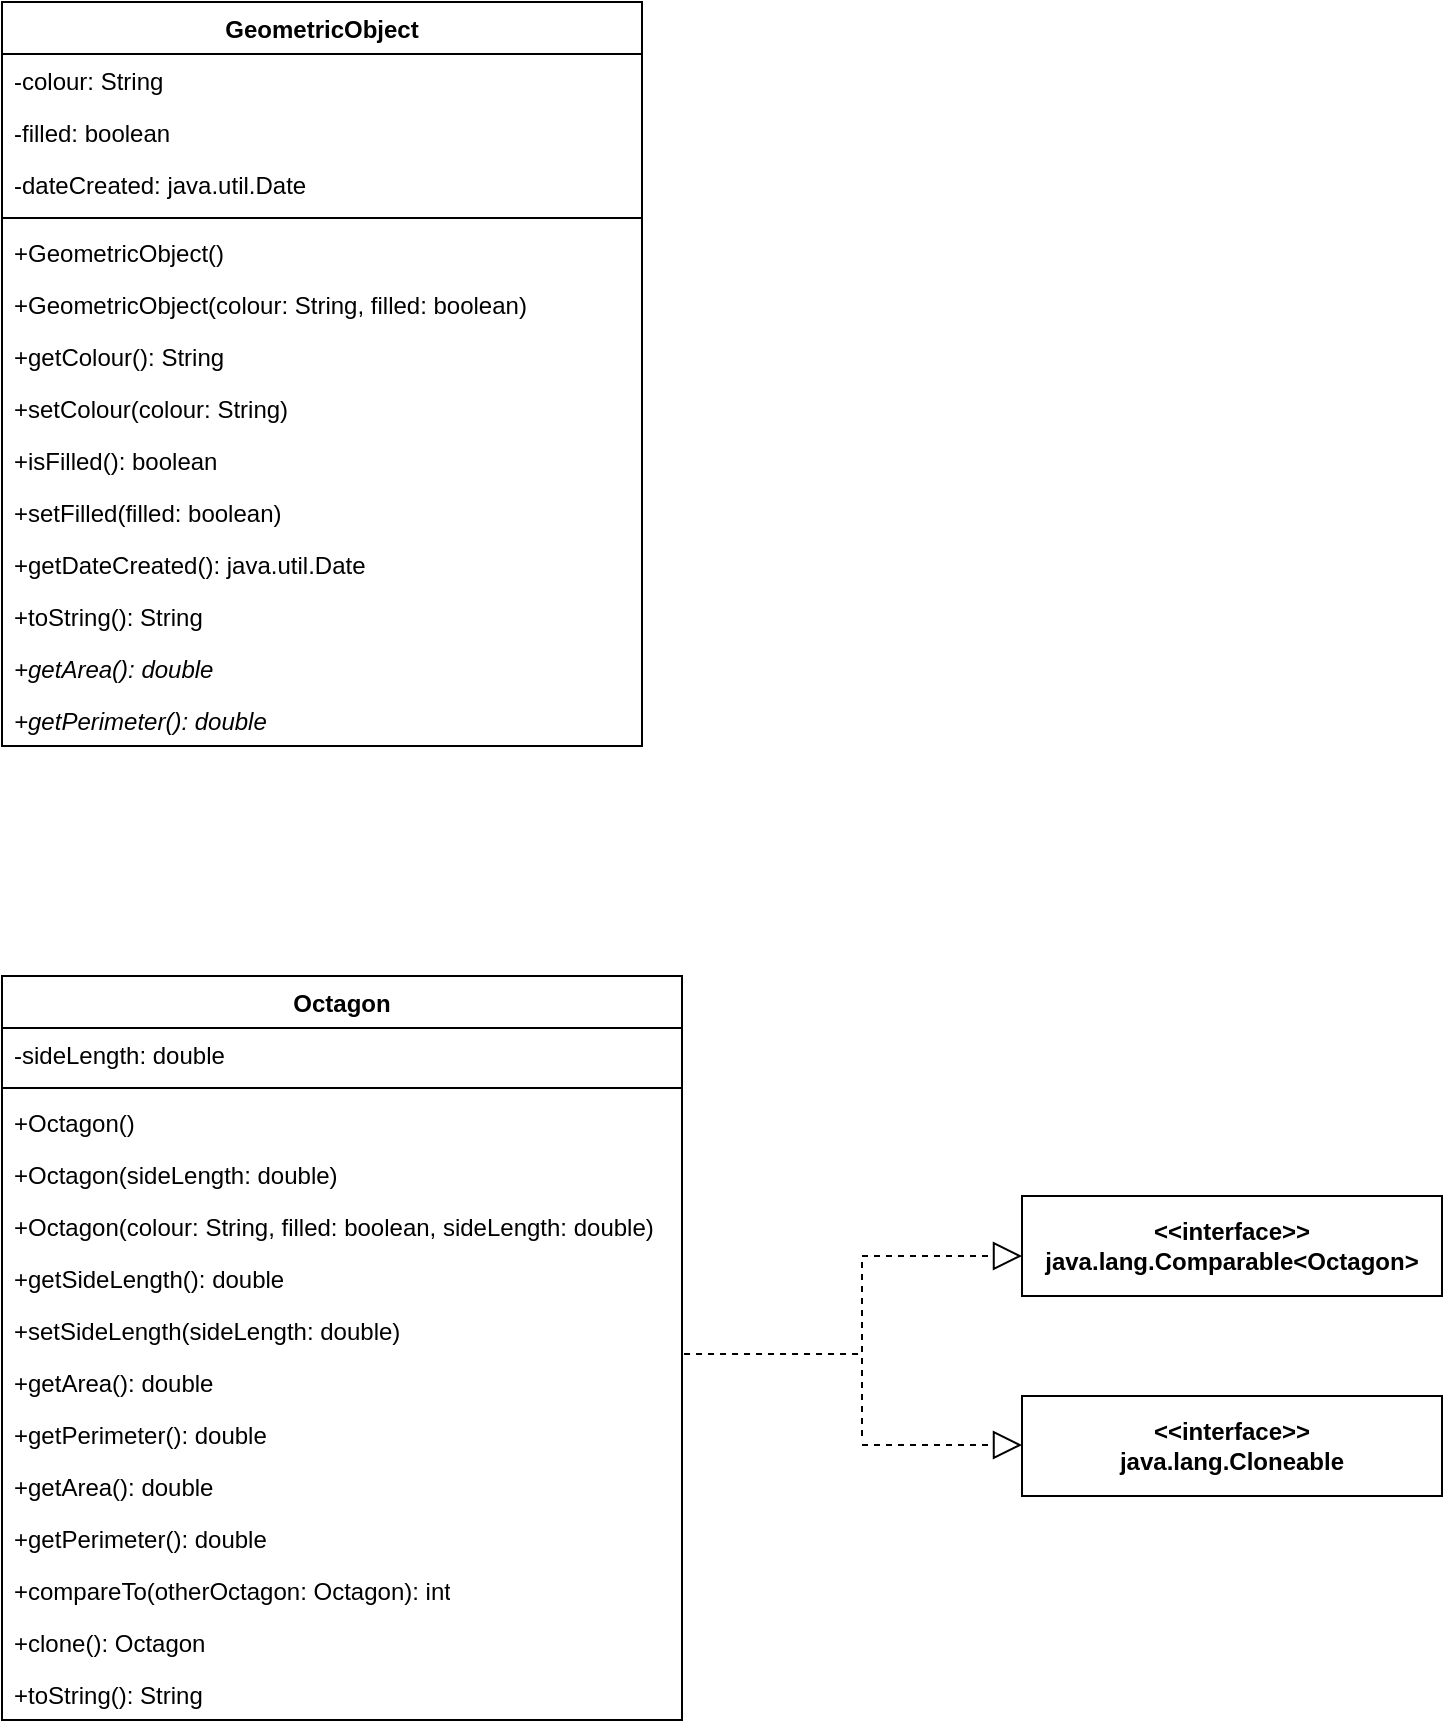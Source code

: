 <mxfile version="21.7.2" type="github">
  <diagram id="C5RBs43oDa-KdzZeNtuy" name="Page-1">
    <mxGraphModel dx="1032" dy="1129" grid="1" gridSize="10" guides="1" tooltips="1" connect="1" arrows="1" fold="1" page="1" pageScale="1" pageWidth="827" pageHeight="1169" math="0" shadow="0">
      <root>
        <mxCell id="WIyWlLk6GJQsqaUBKTNV-0" />
        <mxCell id="WIyWlLk6GJQsqaUBKTNV-1" parent="WIyWlLk6GJQsqaUBKTNV-0" />
        <mxCell id="8MyT-QM6v6EzXiuJnhRN-0" value="GeometricObject" style="swimlane;fontStyle=1;align=center;verticalAlign=top;childLayout=stackLayout;horizontal=1;startSize=26;horizontalStack=0;resizeParent=1;resizeParentMax=0;resizeLast=0;collapsible=1;marginBottom=0;whiteSpace=wrap;html=1;" vertex="1" parent="WIyWlLk6GJQsqaUBKTNV-1">
          <mxGeometry x="60" y="213" width="320" height="372" as="geometry" />
        </mxCell>
        <mxCell id="8MyT-QM6v6EzXiuJnhRN-1" value="-colour: String" style="text;strokeColor=none;fillColor=none;align=left;verticalAlign=top;spacingLeft=4;spacingRight=4;overflow=hidden;rotatable=0;points=[[0,0.5],[1,0.5]];portConstraint=eastwest;whiteSpace=wrap;html=1;" vertex="1" parent="8MyT-QM6v6EzXiuJnhRN-0">
          <mxGeometry y="26" width="320" height="26" as="geometry" />
        </mxCell>
        <mxCell id="8MyT-QM6v6EzXiuJnhRN-4" value="-filled: boolean" style="text;strokeColor=none;fillColor=none;align=left;verticalAlign=top;spacingLeft=4;spacingRight=4;overflow=hidden;rotatable=0;points=[[0,0.5],[1,0.5]];portConstraint=eastwest;whiteSpace=wrap;html=1;" vertex="1" parent="8MyT-QM6v6EzXiuJnhRN-0">
          <mxGeometry y="52" width="320" height="26" as="geometry" />
        </mxCell>
        <mxCell id="8MyT-QM6v6EzXiuJnhRN-6" value="-dateCreated: java.util.Date" style="text;strokeColor=none;fillColor=none;align=left;verticalAlign=top;spacingLeft=4;spacingRight=4;overflow=hidden;rotatable=0;points=[[0,0.5],[1,0.5]];portConstraint=eastwest;whiteSpace=wrap;html=1;" vertex="1" parent="8MyT-QM6v6EzXiuJnhRN-0">
          <mxGeometry y="78" width="320" height="26" as="geometry" />
        </mxCell>
        <mxCell id="8MyT-QM6v6EzXiuJnhRN-2" value="" style="line;strokeWidth=1;fillColor=none;align=left;verticalAlign=middle;spacingTop=-1;spacingLeft=3;spacingRight=3;rotatable=0;labelPosition=right;points=[];portConstraint=eastwest;strokeColor=inherit;" vertex="1" parent="8MyT-QM6v6EzXiuJnhRN-0">
          <mxGeometry y="104" width="320" height="8" as="geometry" />
        </mxCell>
        <mxCell id="8MyT-QM6v6EzXiuJnhRN-3" value="+GeometricObject()" style="text;strokeColor=none;fillColor=none;align=left;verticalAlign=top;spacingLeft=4;spacingRight=4;overflow=hidden;rotatable=0;points=[[0,0.5],[1,0.5]];portConstraint=eastwest;whiteSpace=wrap;html=1;" vertex="1" parent="8MyT-QM6v6EzXiuJnhRN-0">
          <mxGeometry y="112" width="320" height="26" as="geometry" />
        </mxCell>
        <mxCell id="8MyT-QM6v6EzXiuJnhRN-7" value="+GeometricObject(colour: String, filled: boolean)" style="text;strokeColor=none;fillColor=none;align=left;verticalAlign=top;spacingLeft=4;spacingRight=4;overflow=hidden;rotatable=0;points=[[0,0.5],[1,0.5]];portConstraint=eastwest;whiteSpace=wrap;html=1;" vertex="1" parent="8MyT-QM6v6EzXiuJnhRN-0">
          <mxGeometry y="138" width="320" height="26" as="geometry" />
        </mxCell>
        <mxCell id="8MyT-QM6v6EzXiuJnhRN-15" value="+getColour(): String" style="text;strokeColor=none;fillColor=none;align=left;verticalAlign=top;spacingLeft=4;spacingRight=4;overflow=hidden;rotatable=0;points=[[0,0.5],[1,0.5]];portConstraint=eastwest;whiteSpace=wrap;html=1;" vertex="1" parent="8MyT-QM6v6EzXiuJnhRN-0">
          <mxGeometry y="164" width="320" height="26" as="geometry" />
        </mxCell>
        <mxCell id="8MyT-QM6v6EzXiuJnhRN-16" value="+setColour(colour: String)" style="text;strokeColor=none;fillColor=none;align=left;verticalAlign=top;spacingLeft=4;spacingRight=4;overflow=hidden;rotatable=0;points=[[0,0.5],[1,0.5]];portConstraint=eastwest;whiteSpace=wrap;html=1;" vertex="1" parent="8MyT-QM6v6EzXiuJnhRN-0">
          <mxGeometry y="190" width="320" height="26" as="geometry" />
        </mxCell>
        <mxCell id="8MyT-QM6v6EzXiuJnhRN-17" value="+isFilled(): boolean" style="text;strokeColor=none;fillColor=none;align=left;verticalAlign=top;spacingLeft=4;spacingRight=4;overflow=hidden;rotatable=0;points=[[0,0.5],[1,0.5]];portConstraint=eastwest;whiteSpace=wrap;html=1;" vertex="1" parent="8MyT-QM6v6EzXiuJnhRN-0">
          <mxGeometry y="216" width="320" height="26" as="geometry" />
        </mxCell>
        <mxCell id="8MyT-QM6v6EzXiuJnhRN-18" value="+setFilled(filled: boolean)" style="text;strokeColor=none;fillColor=none;align=left;verticalAlign=top;spacingLeft=4;spacingRight=4;overflow=hidden;rotatable=0;points=[[0,0.5],[1,0.5]];portConstraint=eastwest;whiteSpace=wrap;html=1;" vertex="1" parent="8MyT-QM6v6EzXiuJnhRN-0">
          <mxGeometry y="242" width="320" height="26" as="geometry" />
        </mxCell>
        <mxCell id="8MyT-QM6v6EzXiuJnhRN-19" value="+getDateCreated(): java.util.Date" style="text;strokeColor=none;fillColor=none;align=left;verticalAlign=top;spacingLeft=4;spacingRight=4;overflow=hidden;rotatable=0;points=[[0,0.5],[1,0.5]];portConstraint=eastwest;whiteSpace=wrap;html=1;" vertex="1" parent="8MyT-QM6v6EzXiuJnhRN-0">
          <mxGeometry y="268" width="320" height="26" as="geometry" />
        </mxCell>
        <mxCell id="8MyT-QM6v6EzXiuJnhRN-20" value="+toString(): String" style="text;strokeColor=none;fillColor=none;align=left;verticalAlign=top;spacingLeft=4;spacingRight=4;overflow=hidden;rotatable=0;points=[[0,0.5],[1,0.5]];portConstraint=eastwest;whiteSpace=wrap;html=1;" vertex="1" parent="8MyT-QM6v6EzXiuJnhRN-0">
          <mxGeometry y="294" width="320" height="26" as="geometry" />
        </mxCell>
        <mxCell id="8MyT-QM6v6EzXiuJnhRN-21" value="+getArea(): double" style="text;strokeColor=none;fillColor=none;align=left;verticalAlign=top;spacingLeft=4;spacingRight=4;overflow=hidden;rotatable=0;points=[[0,0.5],[1,0.5]];portConstraint=eastwest;whiteSpace=wrap;html=1;fontStyle=2" vertex="1" parent="8MyT-QM6v6EzXiuJnhRN-0">
          <mxGeometry y="320" width="320" height="26" as="geometry" />
        </mxCell>
        <mxCell id="8MyT-QM6v6EzXiuJnhRN-22" value="+getPerimeter(): double" style="text;strokeColor=none;fillColor=none;align=left;verticalAlign=top;spacingLeft=4;spacingRight=4;overflow=hidden;rotatable=0;points=[[0,0.5],[1,0.5]];portConstraint=eastwest;whiteSpace=wrap;html=1;fontStyle=2" vertex="1" parent="8MyT-QM6v6EzXiuJnhRN-0">
          <mxGeometry y="346" width="320" height="26" as="geometry" />
        </mxCell>
        <mxCell id="8MyT-QM6v6EzXiuJnhRN-24" value="Octagon" style="swimlane;fontStyle=1;align=center;verticalAlign=top;childLayout=stackLayout;horizontal=1;startSize=26;horizontalStack=0;resizeParent=1;resizeParentMax=0;resizeLast=0;collapsible=1;marginBottom=0;whiteSpace=wrap;html=1;" vertex="1" parent="WIyWlLk6GJQsqaUBKTNV-1">
          <mxGeometry x="60" y="700" width="340" height="372" as="geometry" />
        </mxCell>
        <mxCell id="8MyT-QM6v6EzXiuJnhRN-25" value="-sideLength: double" style="text;strokeColor=none;fillColor=none;align=left;verticalAlign=top;spacingLeft=4;spacingRight=4;overflow=hidden;rotatable=0;points=[[0,0.5],[1,0.5]];portConstraint=eastwest;whiteSpace=wrap;html=1;" vertex="1" parent="8MyT-QM6v6EzXiuJnhRN-24">
          <mxGeometry y="26" width="340" height="26" as="geometry" />
        </mxCell>
        <mxCell id="8MyT-QM6v6EzXiuJnhRN-28" value="" style="line;strokeWidth=1;fillColor=none;align=left;verticalAlign=middle;spacingTop=-1;spacingLeft=3;spacingRight=3;rotatable=0;labelPosition=right;points=[];portConstraint=eastwest;strokeColor=inherit;" vertex="1" parent="8MyT-QM6v6EzXiuJnhRN-24">
          <mxGeometry y="52" width="340" height="8" as="geometry" />
        </mxCell>
        <mxCell id="8MyT-QM6v6EzXiuJnhRN-30" value="+Octagon()" style="text;strokeColor=none;fillColor=none;align=left;verticalAlign=top;spacingLeft=4;spacingRight=4;overflow=hidden;rotatable=0;points=[[0,0.5],[1,0.5]];portConstraint=eastwest;whiteSpace=wrap;html=1;" vertex="1" parent="8MyT-QM6v6EzXiuJnhRN-24">
          <mxGeometry y="60" width="340" height="26" as="geometry" />
        </mxCell>
        <mxCell id="8MyT-QM6v6EzXiuJnhRN-31" value="+Octagon(sideLength: double)" style="text;strokeColor=none;fillColor=none;align=left;verticalAlign=top;spacingLeft=4;spacingRight=4;overflow=hidden;rotatable=0;points=[[0,0.5],[1,0.5]];portConstraint=eastwest;whiteSpace=wrap;html=1;" vertex="1" parent="8MyT-QM6v6EzXiuJnhRN-24">
          <mxGeometry y="86" width="340" height="26" as="geometry" />
        </mxCell>
        <mxCell id="8MyT-QM6v6EzXiuJnhRN-32" value="+Octagon(colour: String, filled: boolean, sideLength: double)" style="text;strokeColor=none;fillColor=none;align=left;verticalAlign=top;spacingLeft=4;spacingRight=4;overflow=hidden;rotatable=0;points=[[0,0.5],[1,0.5]];portConstraint=eastwest;whiteSpace=wrap;html=1;" vertex="1" parent="8MyT-QM6v6EzXiuJnhRN-24">
          <mxGeometry y="112" width="340" height="26" as="geometry" />
        </mxCell>
        <mxCell id="8MyT-QM6v6EzXiuJnhRN-33" value="+getSideLength(): double" style="text;strokeColor=none;fillColor=none;align=left;verticalAlign=top;spacingLeft=4;spacingRight=4;overflow=hidden;rotatable=0;points=[[0,0.5],[1,0.5]];portConstraint=eastwest;whiteSpace=wrap;html=1;" vertex="1" parent="8MyT-QM6v6EzXiuJnhRN-24">
          <mxGeometry y="138" width="340" height="26" as="geometry" />
        </mxCell>
        <mxCell id="8MyT-QM6v6EzXiuJnhRN-34" value="+setSideLength(sideLength: double)" style="text;strokeColor=none;fillColor=none;align=left;verticalAlign=top;spacingLeft=4;spacingRight=4;overflow=hidden;rotatable=0;points=[[0,0.5],[1,0.5]];portConstraint=eastwest;whiteSpace=wrap;html=1;" vertex="1" parent="8MyT-QM6v6EzXiuJnhRN-24">
          <mxGeometry y="164" width="340" height="26" as="geometry" />
        </mxCell>
        <mxCell id="8MyT-QM6v6EzXiuJnhRN-35" value="+getArea(): double" style="text;strokeColor=none;fillColor=none;align=left;verticalAlign=top;spacingLeft=4;spacingRight=4;overflow=hidden;rotatable=0;points=[[0,0.5],[1,0.5]];portConstraint=eastwest;whiteSpace=wrap;html=1;" vertex="1" parent="8MyT-QM6v6EzXiuJnhRN-24">
          <mxGeometry y="190" width="340" height="26" as="geometry" />
        </mxCell>
        <mxCell id="8MyT-QM6v6EzXiuJnhRN-36" value="+getPerimeter(): double" style="text;strokeColor=none;fillColor=none;align=left;verticalAlign=top;spacingLeft=4;spacingRight=4;overflow=hidden;rotatable=0;points=[[0,0.5],[1,0.5]];portConstraint=eastwest;whiteSpace=wrap;html=1;" vertex="1" parent="8MyT-QM6v6EzXiuJnhRN-24">
          <mxGeometry y="216" width="340" height="26" as="geometry" />
        </mxCell>
        <mxCell id="8MyT-QM6v6EzXiuJnhRN-37" value="+getArea(): double" style="text;strokeColor=none;fillColor=none;align=left;verticalAlign=top;spacingLeft=4;spacingRight=4;overflow=hidden;rotatable=0;points=[[0,0.5],[1,0.5]];portConstraint=eastwest;whiteSpace=wrap;html=1;" vertex="1" parent="8MyT-QM6v6EzXiuJnhRN-24">
          <mxGeometry y="242" width="340" height="26" as="geometry" />
        </mxCell>
        <mxCell id="8MyT-QM6v6EzXiuJnhRN-38" value="+getPerimeter(): double" style="text;strokeColor=none;fillColor=none;align=left;verticalAlign=top;spacingLeft=4;spacingRight=4;overflow=hidden;rotatable=0;points=[[0,0.5],[1,0.5]];portConstraint=eastwest;whiteSpace=wrap;html=1;" vertex="1" parent="8MyT-QM6v6EzXiuJnhRN-24">
          <mxGeometry y="268" width="340" height="26" as="geometry" />
        </mxCell>
        <mxCell id="8MyT-QM6v6EzXiuJnhRN-41" value="+compareTo(otherOctagon: Octagon): int" style="text;strokeColor=none;fillColor=none;align=left;verticalAlign=top;spacingLeft=4;spacingRight=4;overflow=hidden;rotatable=0;points=[[0,0.5],[1,0.5]];portConstraint=eastwest;whiteSpace=wrap;html=1;" vertex="1" parent="8MyT-QM6v6EzXiuJnhRN-24">
          <mxGeometry y="294" width="340" height="26" as="geometry" />
        </mxCell>
        <mxCell id="8MyT-QM6v6EzXiuJnhRN-42" value="+clone(): Octagon" style="text;strokeColor=none;fillColor=none;align=left;verticalAlign=top;spacingLeft=4;spacingRight=4;overflow=hidden;rotatable=0;points=[[0,0.5],[1,0.5]];portConstraint=eastwest;whiteSpace=wrap;html=1;" vertex="1" parent="8MyT-QM6v6EzXiuJnhRN-24">
          <mxGeometry y="320" width="340" height="26" as="geometry" />
        </mxCell>
        <mxCell id="8MyT-QM6v6EzXiuJnhRN-43" value="+toString(): String" style="text;strokeColor=none;fillColor=none;align=left;verticalAlign=top;spacingLeft=4;spacingRight=4;overflow=hidden;rotatable=0;points=[[0,0.5],[1,0.5]];portConstraint=eastwest;whiteSpace=wrap;html=1;" vertex="1" parent="8MyT-QM6v6EzXiuJnhRN-24">
          <mxGeometry y="346" width="340" height="26" as="geometry" />
        </mxCell>
        <mxCell id="8MyT-QM6v6EzXiuJnhRN-49" value="&amp;lt;&amp;lt;interface&amp;gt;&amp;gt;&lt;br&gt;java.lang.Comparable&amp;lt;Octagon&amp;gt;" style="html=1;whiteSpace=wrap;fontStyle=1" vertex="1" parent="WIyWlLk6GJQsqaUBKTNV-1">
          <mxGeometry x="570" y="810" width="210" height="50" as="geometry" />
        </mxCell>
        <mxCell id="8MyT-QM6v6EzXiuJnhRN-50" value="&amp;lt;&amp;lt;interface&amp;gt;&amp;gt;&lt;br&gt;java.lang.Cloneable" style="html=1;whiteSpace=wrap;fontStyle=1" vertex="1" parent="WIyWlLk6GJQsqaUBKTNV-1">
          <mxGeometry x="570" y="910" width="210" height="50" as="geometry" />
        </mxCell>
        <mxCell id="8MyT-QM6v6EzXiuJnhRN-51" value="" style="endArrow=block;dashed=1;endFill=0;endSize=12;html=1;rounded=0;" edge="1" parent="WIyWlLk6GJQsqaUBKTNV-1">
          <mxGeometry width="160" relative="1" as="geometry">
            <mxPoint x="490" y="840" as="sourcePoint" />
            <mxPoint x="570" y="840" as="targetPoint" />
          </mxGeometry>
        </mxCell>
        <mxCell id="8MyT-QM6v6EzXiuJnhRN-52" value="" style="endArrow=block;dashed=1;endFill=0;endSize=12;html=1;rounded=0;" edge="1" parent="WIyWlLk6GJQsqaUBKTNV-1">
          <mxGeometry width="160" relative="1" as="geometry">
            <mxPoint x="490" y="934.5" as="sourcePoint" />
            <mxPoint x="570" y="934.5" as="targetPoint" />
          </mxGeometry>
        </mxCell>
        <mxCell id="8MyT-QM6v6EzXiuJnhRN-54" value="" style="endArrow=none;dashed=1;html=1;rounded=0;" edge="1" parent="WIyWlLk6GJQsqaUBKTNV-1">
          <mxGeometry width="50" height="50" relative="1" as="geometry">
            <mxPoint x="490" y="930" as="sourcePoint" />
            <mxPoint x="490" y="840" as="targetPoint" />
          </mxGeometry>
        </mxCell>
        <mxCell id="8MyT-QM6v6EzXiuJnhRN-55" value="" style="endArrow=none;dashed=1;html=1;rounded=0;exitX=1.003;exitY=0.962;exitDx=0;exitDy=0;exitPerimeter=0;" edge="1" parent="WIyWlLk6GJQsqaUBKTNV-1" source="8MyT-QM6v6EzXiuJnhRN-34">
          <mxGeometry width="50" height="50" relative="1" as="geometry">
            <mxPoint x="404.08" y="889.988" as="sourcePoint" />
            <mxPoint x="490" y="889" as="targetPoint" />
          </mxGeometry>
        </mxCell>
      </root>
    </mxGraphModel>
  </diagram>
</mxfile>
